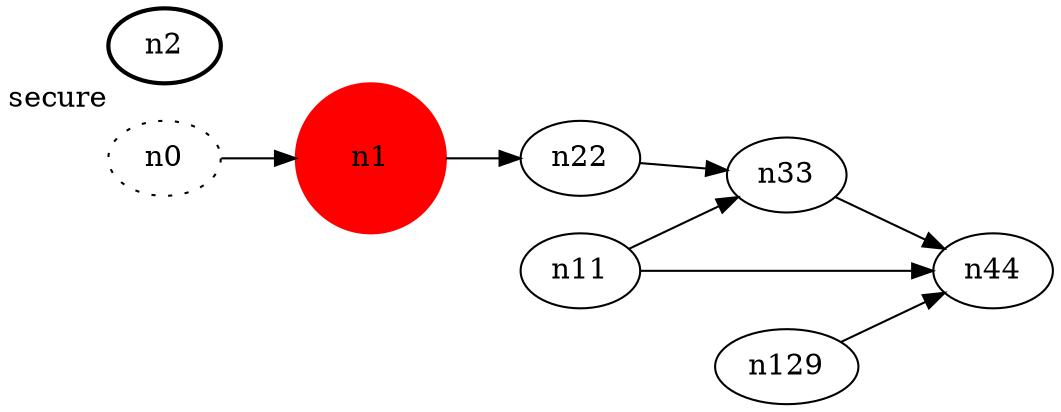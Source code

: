 digraph test5 {
	rankdir=LR;
	fontcolor=blue; /* c0; c1; c127 -- c1 */
	n0 [style=dotted, fillcolor="#123456"]; // c2; c3; c2 -- c3
	n1 [height=1, width=1, color=red, style=filled];
	n2 [style=bold, xlabel="secure"];
	n0 -> n1 -> n22;
	n11 -> n33;
	n11 -> n44;
	n22 -> n33;
	n129 -> n44;
	n33 -> n44;
}
